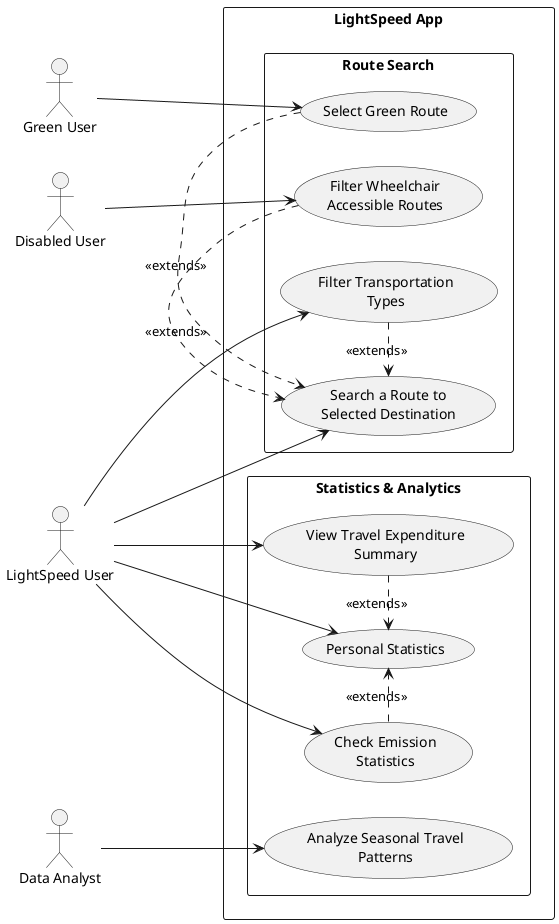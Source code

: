 @startuml
left to right direction
skinparam packageStyle rectangle

actor "Green User"             as GreenU
actor "Disabled User"          as DisabledUser
actor "LightSpeed User"        as User
actor "Data Analyst"           as Analyst

rectangle "LightSpeed App" {
  
  package "Route Search" {
    usecase "Search a Route to\nSelected Destination"         as UC_Search
    usecase "Filter Transportation\nTypes"                    as UC_FilterTransport
    usecase "Select Green Route"                              as UC_Green
    usecase "Filter Wheelchair\nAccessible Routes"            as UC_Wheel

    UC_FilterTransport .> UC_Search : <<extends>>
    UC_Green            .> UC_Search : <<extends>>
    UC_Wheel            .> UC_Search : <<extends>>
  }

  package "Statistics & Analytics" {
    usecase "View Travel Expenditure\nSummary"                as UC_Expenditure
    usecase "Personal Statistics"                                      as Stat
    usecase "Check Emission\nStatistics"                      as UC_Emissions
    usecase "Analyze Seasonal Travel\nPatterns"               as UC_Seasonal

    UC_Expenditure .> Stat : <<extends>>
    UC_Emissions .> Stat : <<extends>>
  }
}

' Actor→UseCase links
User          --> UC_Search
User          --> UC_Expenditure
User          --> Stat
User          --> UC_Emissions
User          --> UC_FilterTransport
GreenU         --> UC_Green
DisabledUser  --> UC_Wheel
Analyst       --> UC_Seasonal

@enduml
